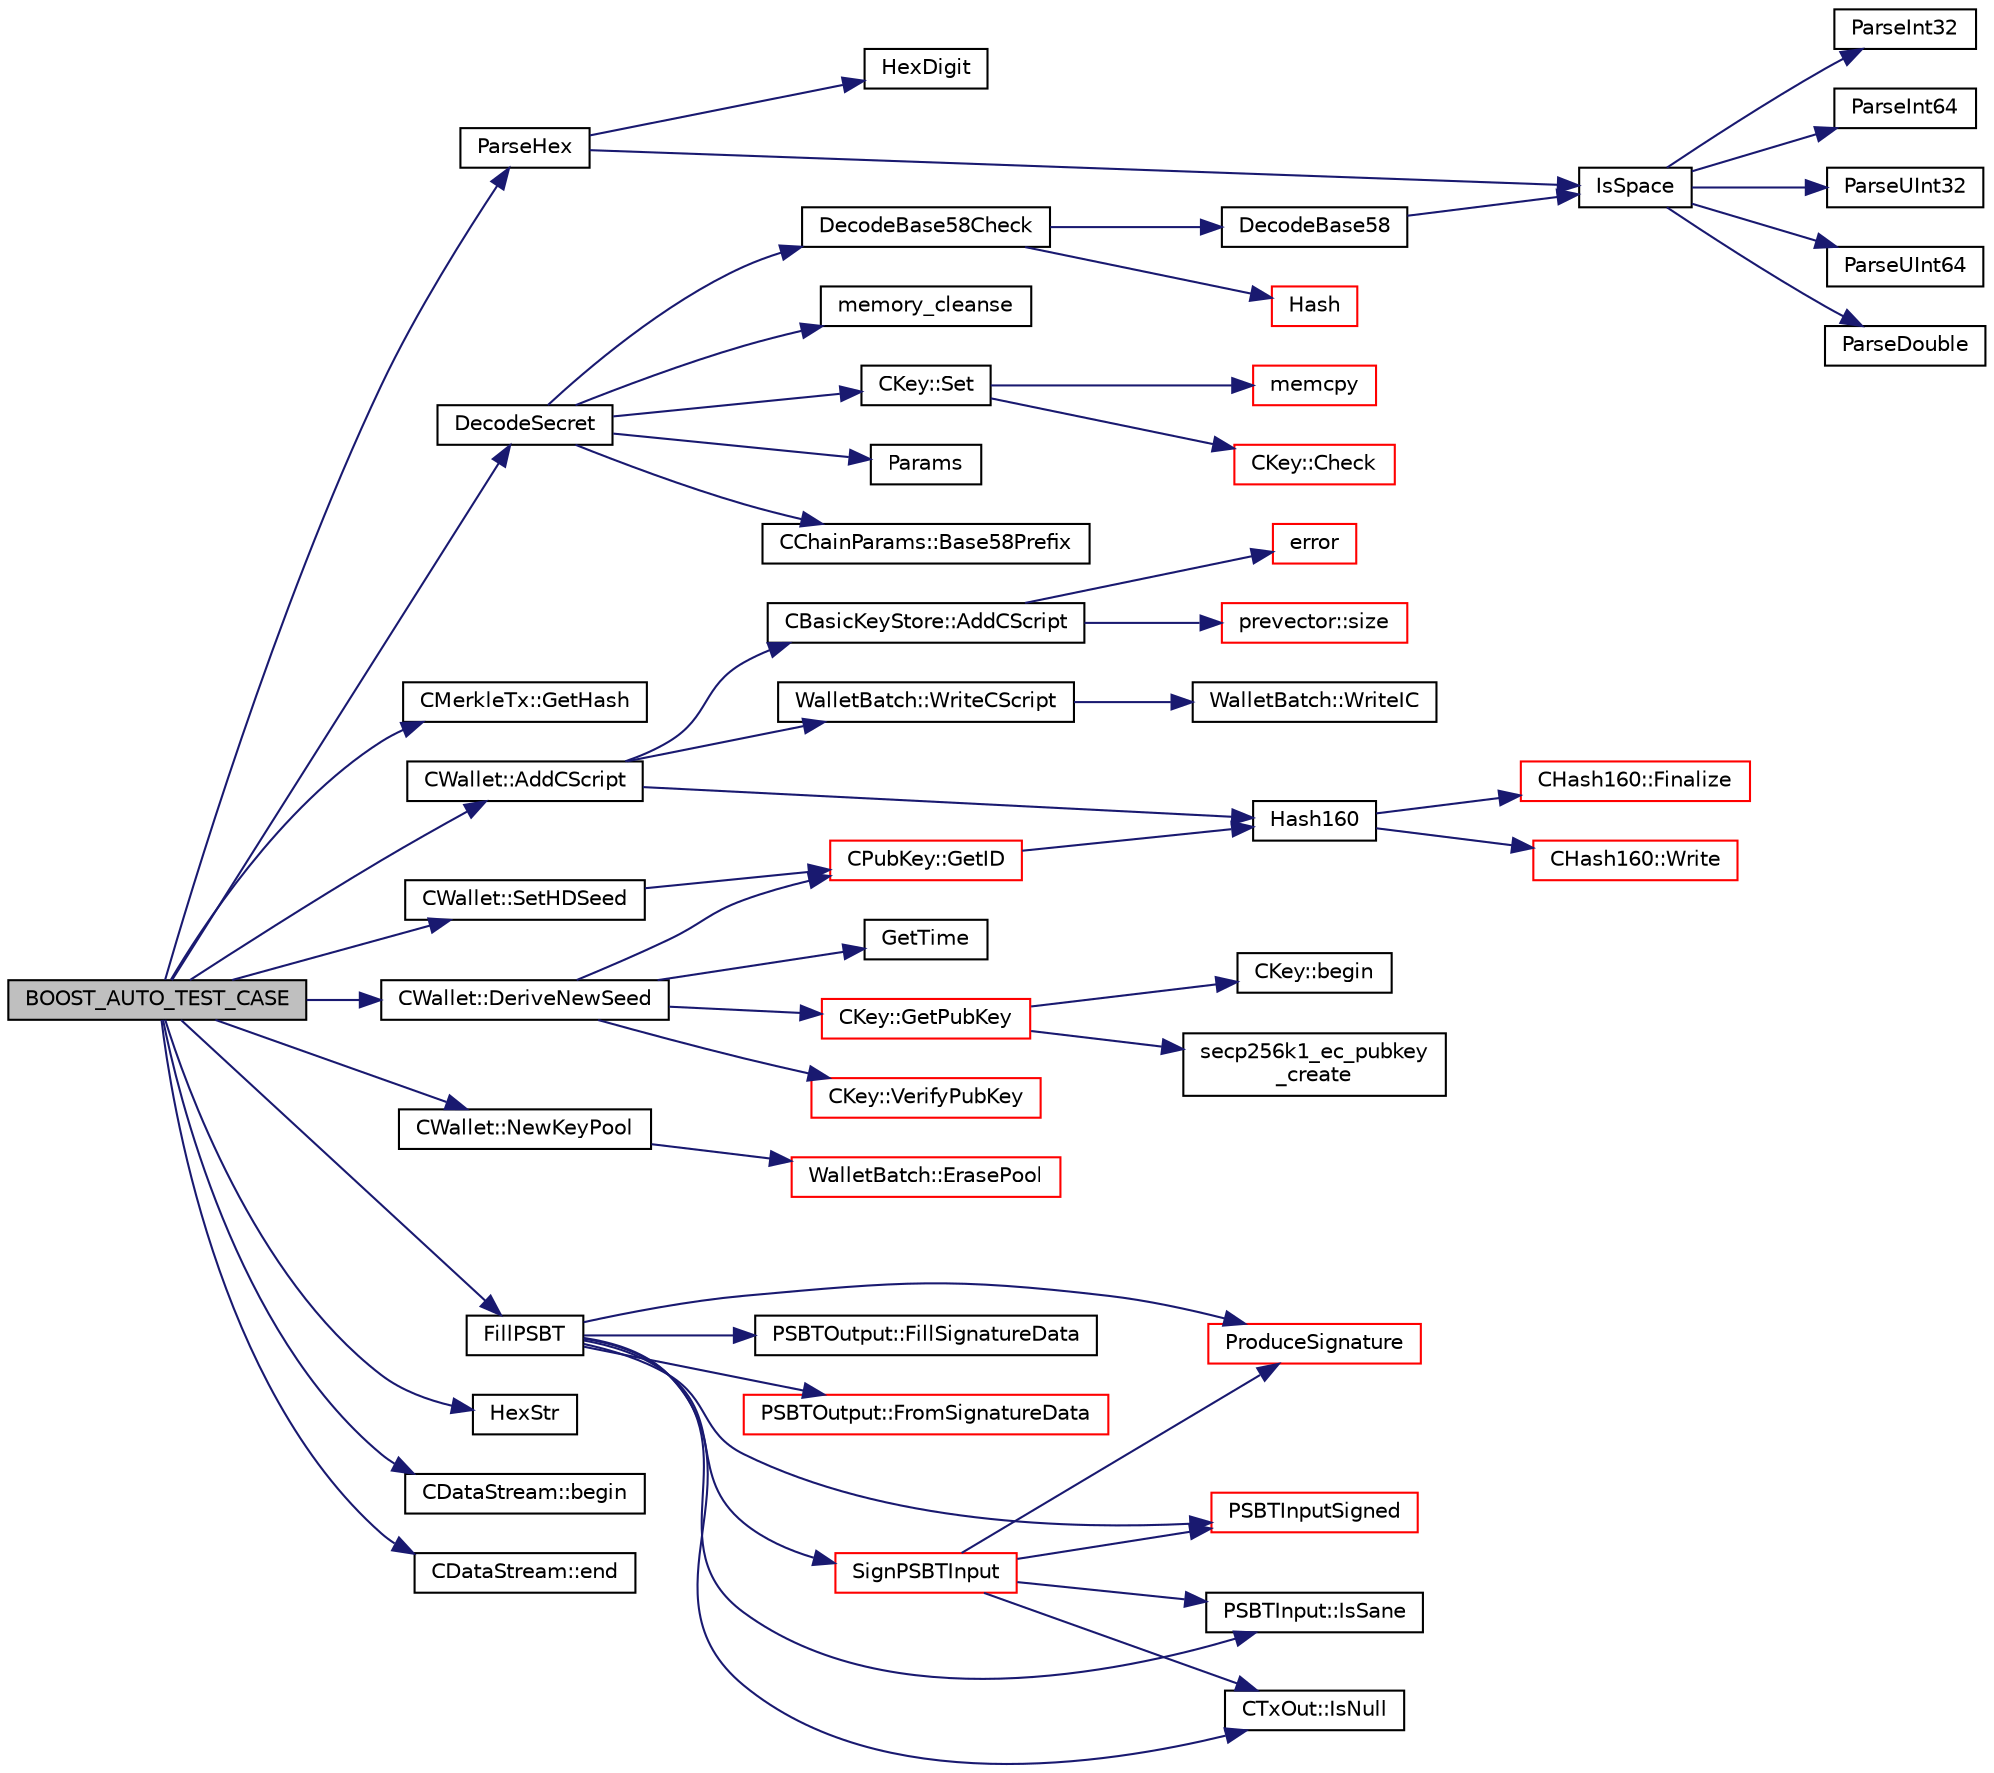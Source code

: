 digraph "BOOST_AUTO_TEST_CASE"
{
  edge [fontname="Helvetica",fontsize="10",labelfontname="Helvetica",labelfontsize="10"];
  node [fontname="Helvetica",fontsize="10",shape=record];
  rankdir="LR";
  Node1 [label="BOOST_AUTO_TEST_CASE",height=0.2,width=0.4,color="black", fillcolor="grey75", style="filled", fontcolor="black"];
  Node1 -> Node2 [color="midnightblue",fontsize="10",style="solid",fontname="Helvetica"];
  Node2 [label="ParseHex",height=0.2,width=0.4,color="black", fillcolor="white", style="filled",URL="$strencodings_8cpp.html#a5a787187ddd5c52baae692350ec5a2cb"];
  Node2 -> Node3 [color="midnightblue",fontsize="10",style="solid",fontname="Helvetica"];
  Node3 [label="IsSpace",height=0.2,width=0.4,color="black", fillcolor="white", style="filled",URL="$strencodings_8h.html#aa30de1eac29287732050df7168cde03a",tooltip="Tests if the given character is a whitespace character. "];
  Node3 -> Node4 [color="midnightblue",fontsize="10",style="solid",fontname="Helvetica"];
  Node4 [label="ParseInt32",height=0.2,width=0.4,color="black", fillcolor="white", style="filled",URL="$strencodings_8h.html#a28581aab6ddb04da2c69bd0f0ffee6ae",tooltip="Convert string to signed 32-bit integer with strict parse error feedback. "];
  Node3 -> Node5 [color="midnightblue",fontsize="10",style="solid",fontname="Helvetica"];
  Node5 [label="ParseInt64",height=0.2,width=0.4,color="black", fillcolor="white", style="filled",URL="$strencodings_8h.html#a7598ac1ae52f69abe5f103fc6e4c9bd9",tooltip="Convert string to signed 64-bit integer with strict parse error feedback. "];
  Node3 -> Node6 [color="midnightblue",fontsize="10",style="solid",fontname="Helvetica"];
  Node6 [label="ParseUInt32",height=0.2,width=0.4,color="black", fillcolor="white", style="filled",URL="$strencodings_8h.html#ad4cd67d1bc9cc91801e9c22a0bd94ca7",tooltip="Convert decimal string to unsigned 32-bit integer with strict parse error feedback. "];
  Node3 -> Node7 [color="midnightblue",fontsize="10",style="solid",fontname="Helvetica"];
  Node7 [label="ParseUInt64",height=0.2,width=0.4,color="black", fillcolor="white", style="filled",URL="$strencodings_8h.html#ab721ae646504bb11a2ac467cc9013659",tooltip="Convert decimal string to unsigned 64-bit integer with strict parse error feedback. "];
  Node3 -> Node8 [color="midnightblue",fontsize="10",style="solid",fontname="Helvetica"];
  Node8 [label="ParseDouble",height=0.2,width=0.4,color="black", fillcolor="white", style="filled",URL="$strencodings_8h.html#ab126210409626dcb61aeb0e4300a8a46",tooltip="Convert string to double with strict parse error feedback. "];
  Node2 -> Node9 [color="midnightblue",fontsize="10",style="solid",fontname="Helvetica"];
  Node9 [label="HexDigit",height=0.2,width=0.4,color="black", fillcolor="white", style="filled",URL="$strencodings_8cpp.html#aa59e8a8c5a39cb5041f93bb95dd02119"];
  Node1 -> Node10 [color="midnightblue",fontsize="10",style="solid",fontname="Helvetica"];
  Node10 [label="CMerkleTx::GetHash",height=0.2,width=0.4,color="black", fillcolor="white", style="filled",URL="$class_c_merkle_tx.html#a0229887ee125fa7c45a90e9cca77bf94"];
  Node1 -> Node11 [color="midnightblue",fontsize="10",style="solid",fontname="Helvetica"];
  Node11 [label="CWallet::AddCScript",height=0.2,width=0.4,color="black", fillcolor="white", style="filled",URL="$group__map_wallet.html#ga15df27607f4dde9f262e0f030c9414b5",tooltip="Support for BIP 0013 : see https://github.com/bitcoin/bips/blob/master/bip-0013.mediawiki. "];
  Node11 -> Node12 [color="midnightblue",fontsize="10",style="solid",fontname="Helvetica"];
  Node12 [label="CBasicKeyStore::AddCScript",height=0.2,width=0.4,color="black", fillcolor="white", style="filled",URL="$class_c_basic_key_store.html#a45baa35575b5818f6782266e0f4731e6",tooltip="Support for BIP 0013 : see https://github.com/bitcoin/bips/blob/master/bip-0013.mediawiki. "];
  Node12 -> Node13 [color="midnightblue",fontsize="10",style="solid",fontname="Helvetica"];
  Node13 [label="prevector::size",height=0.2,width=0.4,color="red", fillcolor="white", style="filled",URL="$classprevector.html#a8430c39b212986d6cd2ba9d6fa939241"];
  Node12 -> Node14 [color="midnightblue",fontsize="10",style="solid",fontname="Helvetica"];
  Node14 [label="error",height=0.2,width=0.4,color="red", fillcolor="white", style="filled",URL="$system_8h.html#a0605c886f88f190fa6a51ae07ca7558a"];
  Node11 -> Node15 [color="midnightblue",fontsize="10",style="solid",fontname="Helvetica"];
  Node15 [label="WalletBatch::WriteCScript",height=0.2,width=0.4,color="black", fillcolor="white", style="filled",URL="$class_wallet_batch.html#a38766ecc7e69fba0f88cdbcb2a0f3590"];
  Node15 -> Node16 [color="midnightblue",fontsize="10",style="solid",fontname="Helvetica"];
  Node16 [label="WalletBatch::WriteIC",height=0.2,width=0.4,color="black", fillcolor="white", style="filled",URL="$class_wallet_batch.html#a552eb421cff45a9ed94b1ec77e5c76c3"];
  Node11 -> Node17 [color="midnightblue",fontsize="10",style="solid",fontname="Helvetica"];
  Node17 [label="Hash160",height=0.2,width=0.4,color="black", fillcolor="white", style="filled",URL="$hash_8h.html#a4490f70ddae16e9e48460a0416a48a6b",tooltip="Compute the 160-bit hash an object. "];
  Node17 -> Node18 [color="midnightblue",fontsize="10",style="solid",fontname="Helvetica"];
  Node18 [label="CHash160::Write",height=0.2,width=0.4,color="red", fillcolor="white", style="filled",URL="$class_c_hash160.html#af56cdd9443013eb68b246aa8450217f2"];
  Node17 -> Node19 [color="midnightblue",fontsize="10",style="solid",fontname="Helvetica"];
  Node19 [label="CHash160::Finalize",height=0.2,width=0.4,color="red", fillcolor="white", style="filled",URL="$class_c_hash160.html#a9bb08e1772002ae1a5d85017ba7952ee"];
  Node1 -> Node20 [color="midnightblue",fontsize="10",style="solid",fontname="Helvetica"];
  Node20 [label="DecodeSecret",height=0.2,width=0.4,color="black", fillcolor="white", style="filled",URL="$key__io_8cpp.html#a7941777b013d8d31958b7ffbc8c3563f"];
  Node20 -> Node21 [color="midnightblue",fontsize="10",style="solid",fontname="Helvetica"];
  Node21 [label="DecodeBase58Check",height=0.2,width=0.4,color="black", fillcolor="white", style="filled",URL="$base58_8cpp.html#ae2dc7ad63e243509e0871ec4a5890678",tooltip="Decode a base58-encoded string (psz) that includes a checksum into a byte vector (vchRet), return true if decoding is successful. "];
  Node21 -> Node22 [color="midnightblue",fontsize="10",style="solid",fontname="Helvetica"];
  Node22 [label="DecodeBase58",height=0.2,width=0.4,color="black", fillcolor="white", style="filled",URL="$base58_8cpp.html#a0f74d1d6e7e982cad4b0e538acea4538",tooltip="Decode a base58-encoded string (psz) into a byte vector (vchRet). "];
  Node22 -> Node3 [color="midnightblue",fontsize="10",style="solid",fontname="Helvetica"];
  Node21 -> Node23 [color="midnightblue",fontsize="10",style="solid",fontname="Helvetica"];
  Node23 [label="Hash",height=0.2,width=0.4,color="red", fillcolor="white", style="filled",URL="$hash_8h.html#ab3f6c437460137530d86e09c2c102e99",tooltip="Compute the 256-bit hash of an object. "];
  Node20 -> Node24 [color="midnightblue",fontsize="10",style="solid",fontname="Helvetica"];
  Node24 [label="Params",height=0.2,width=0.4,color="black", fillcolor="white", style="filled",URL="$chainparams_8cpp.html#ace5c5b706d71a324a417dd2db394fd4a",tooltip="Return the currently selected parameters. "];
  Node20 -> Node25 [color="midnightblue",fontsize="10",style="solid",fontname="Helvetica"];
  Node25 [label="CChainParams::Base58Prefix",height=0.2,width=0.4,color="black", fillcolor="white", style="filled",URL="$class_c_chain_params.html#a6088d3a4f45d89c90e7e6117c3c5720d"];
  Node20 -> Node26 [color="midnightblue",fontsize="10",style="solid",fontname="Helvetica"];
  Node26 [label="CKey::Set",height=0.2,width=0.4,color="black", fillcolor="white", style="filled",URL="$class_c_key.html#aaa13d5f08456bba094210c5eeabf64c8",tooltip="Initialize using begin and end iterators to byte data. "];
  Node26 -> Node27 [color="midnightblue",fontsize="10",style="solid",fontname="Helvetica"];
  Node27 [label="CKey::Check",height=0.2,width=0.4,color="red", fillcolor="white", style="filled",URL="$class_c_key.html#acec869bc75fa8f4d619ab025d367a97c",tooltip="Check whether the 32-byte array pointed to by vch is valid keydata. "];
  Node26 -> Node28 [color="midnightblue",fontsize="10",style="solid",fontname="Helvetica"];
  Node28 [label="memcpy",height=0.2,width=0.4,color="red", fillcolor="white", style="filled",URL="$glibc__compat_8cpp.html#a0f46826ab0466591e136db24394923cf"];
  Node20 -> Node29 [color="midnightblue",fontsize="10",style="solid",fontname="Helvetica"];
  Node29 [label="memory_cleanse",height=0.2,width=0.4,color="black", fillcolor="white", style="filled",URL="$cleanse_8cpp.html#a5a4afb85dd16ecc1f6019c782db78663"];
  Node1 -> Node30 [color="midnightblue",fontsize="10",style="solid",fontname="Helvetica"];
  Node30 [label="CWallet::DeriveNewSeed",height=0.2,width=0.4,color="black", fillcolor="white", style="filled",URL="$group__map_wallet.html#gaf72003c77abf215cc1576ab6c50125f7"];
  Node30 -> Node31 [color="midnightblue",fontsize="10",style="solid",fontname="Helvetica"];
  Node31 [label="GetTime",height=0.2,width=0.4,color="black", fillcolor="white", style="filled",URL="$time_8cpp.html#a46fac5fba8ba905b5f9acb364f5d8c6f",tooltip="GetTimeMicros() and GetTimeMillis() both return the system time, but in different units..."];
  Node30 -> Node32 [color="midnightblue",fontsize="10",style="solid",fontname="Helvetica"];
  Node32 [label="CKey::GetPubKey",height=0.2,width=0.4,color="red", fillcolor="white", style="filled",URL="$class_c_key.html#ae4b61da6ec62f676fe6362ac5fc26aca",tooltip="Compute the public key from a private key. "];
  Node32 -> Node33 [color="midnightblue",fontsize="10",style="solid",fontname="Helvetica"];
  Node33 [label="secp256k1_ec_pubkey\l_create",height=0.2,width=0.4,color="black", fillcolor="white", style="filled",URL="$secp256k1_8h.html#a7438071aa8a6dc4697abe4f4659f2161",tooltip="Compute the public key for a secret key. "];
  Node32 -> Node34 [color="midnightblue",fontsize="10",style="solid",fontname="Helvetica"];
  Node34 [label="CKey::begin",height=0.2,width=0.4,color="black", fillcolor="white", style="filled",URL="$class_c_key.html#aabd29e0d5faf30032cc8519a1ce62a5a"];
  Node30 -> Node35 [color="midnightblue",fontsize="10",style="solid",fontname="Helvetica"];
  Node35 [label="CKey::VerifyPubKey",height=0.2,width=0.4,color="red", fillcolor="white", style="filled",URL="$class_c_key.html#a3890764f7a2e5d9cdeffb3e102e4545d",tooltip="Verify thoroughly whether a private key and a public key match. "];
  Node30 -> Node36 [color="midnightblue",fontsize="10",style="solid",fontname="Helvetica"];
  Node36 [label="CPubKey::GetID",height=0.2,width=0.4,color="red", fillcolor="white", style="filled",URL="$class_c_pub_key.html#a9c1908fef34fd9e1c4b5e0ffd5d3834e",tooltip="Get the KeyID of this public key (hash of its serialization) "];
  Node36 -> Node17 [color="midnightblue",fontsize="10",style="solid",fontname="Helvetica"];
  Node1 -> Node37 [color="midnightblue",fontsize="10",style="solid",fontname="Helvetica"];
  Node37 [label="CWallet::SetHDSeed",height=0.2,width=0.4,color="black", fillcolor="white", style="filled",URL="$group__map_wallet.html#ga61216d96cb2c06c11372d16f0ae61d4b"];
  Node37 -> Node36 [color="midnightblue",fontsize="10",style="solid",fontname="Helvetica"];
  Node1 -> Node38 [color="midnightblue",fontsize="10",style="solid",fontname="Helvetica"];
  Node38 [label="CWallet::NewKeyPool",height=0.2,width=0.4,color="black", fillcolor="white", style="filled",URL="$group___actions.html#ga7353ba1e79fc4167fbfbe79b41698fa7",tooltip="Mark old keypool keys as used, and generate all new keys. "];
  Node38 -> Node39 [color="midnightblue",fontsize="10",style="solid",fontname="Helvetica"];
  Node39 [label="WalletBatch::ErasePool",height=0.2,width=0.4,color="red", fillcolor="white", style="filled",URL="$class_wallet_batch.html#a12d883a8b0d8245a3d4f5a85c64fe9fc"];
  Node1 -> Node40 [color="midnightblue",fontsize="10",style="solid",fontname="Helvetica"];
  Node40 [label="FillPSBT",height=0.2,width=0.4,color="black", fillcolor="white", style="filled",URL="$psbtwallet_8cpp.html#aad44cb234726a4227a650fac651dcbc7",tooltip="Fills out a PSBT with information from the wallet. "];
  Node40 -> Node41 [color="midnightblue",fontsize="10",style="solid",fontname="Helvetica"];
  Node41 [label="PSBTInputSigned",height=0.2,width=0.4,color="red", fillcolor="white", style="filled",URL="$psbt_8cpp.html#a1a237c1813186bd75fd7c3c92aedc2ed",tooltip="Checks whether a PSBTInput is already signed. "];
  Node40 -> Node42 [color="midnightblue",fontsize="10",style="solid",fontname="Helvetica"];
  Node42 [label="PSBTInput::IsSane",height=0.2,width=0.4,color="black", fillcolor="white", style="filled",URL="$struct_p_s_b_t_input.html#aadabc13f6ad233788f8e8aa4dd47f367"];
  Node40 -> Node43 [color="midnightblue",fontsize="10",style="solid",fontname="Helvetica"];
  Node43 [label="CTxOut::IsNull",height=0.2,width=0.4,color="black", fillcolor="white", style="filled",URL="$class_c_tx_out.html#aeaa6b16e0c4caee54196cf8eb0f127f3"];
  Node40 -> Node44 [color="midnightblue",fontsize="10",style="solid",fontname="Helvetica"];
  Node44 [label="SignPSBTInput",height=0.2,width=0.4,color="red", fillcolor="white", style="filled",URL="$psbt_8cpp.html#a96344560c713d0d723a507927096f447",tooltip="Signs a PSBTInput, verifying that all provided data matches what is being signed. ..."];
  Node44 -> Node41 [color="midnightblue",fontsize="10",style="solid",fontname="Helvetica"];
  Node44 -> Node42 [color="midnightblue",fontsize="10",style="solid",fontname="Helvetica"];
  Node44 -> Node43 [color="midnightblue",fontsize="10",style="solid",fontname="Helvetica"];
  Node44 -> Node45 [color="midnightblue",fontsize="10",style="solid",fontname="Helvetica"];
  Node45 [label="ProduceSignature",height=0.2,width=0.4,color="red", fillcolor="white", style="filled",URL="$sign_8cpp.html#a0c453416d09212d876bee81dc9353c16",tooltip="Produce a script signature using a generic signature creator. "];
  Node40 -> Node46 [color="midnightblue",fontsize="10",style="solid",fontname="Helvetica"];
  Node46 [label="PSBTOutput::FillSignatureData",height=0.2,width=0.4,color="black", fillcolor="white", style="filled",URL="$struct_p_s_b_t_output.html#ae1ea121b4301f6aca47feb5c5e118f20"];
  Node40 -> Node45 [color="midnightblue",fontsize="10",style="solid",fontname="Helvetica"];
  Node40 -> Node47 [color="midnightblue",fontsize="10",style="solid",fontname="Helvetica"];
  Node47 [label="PSBTOutput::FromSignatureData",height=0.2,width=0.4,color="red", fillcolor="white", style="filled",URL="$struct_p_s_b_t_output.html#af18dc37906919ec9fa9aa7b559f8ea74"];
  Node1 -> Node48 [color="midnightblue",fontsize="10",style="solid",fontname="Helvetica"];
  Node48 [label="HexStr",height=0.2,width=0.4,color="black", fillcolor="white", style="filled",URL="$strencodings_8h.html#af003e10d5d34c3271ca57ec79059a5ae"];
  Node1 -> Node49 [color="midnightblue",fontsize="10",style="solid",fontname="Helvetica"];
  Node49 [label="CDataStream::begin",height=0.2,width=0.4,color="black", fillcolor="white", style="filled",URL="$class_c_data_stream.html#a5b9e70188c662f4e9496066472af213e"];
  Node1 -> Node50 [color="midnightblue",fontsize="10",style="solid",fontname="Helvetica"];
  Node50 [label="CDataStream::end",height=0.2,width=0.4,color="black", fillcolor="white", style="filled",URL="$class_c_data_stream.html#a1c22182691412ed9e0a30b719d388f31"];
}
